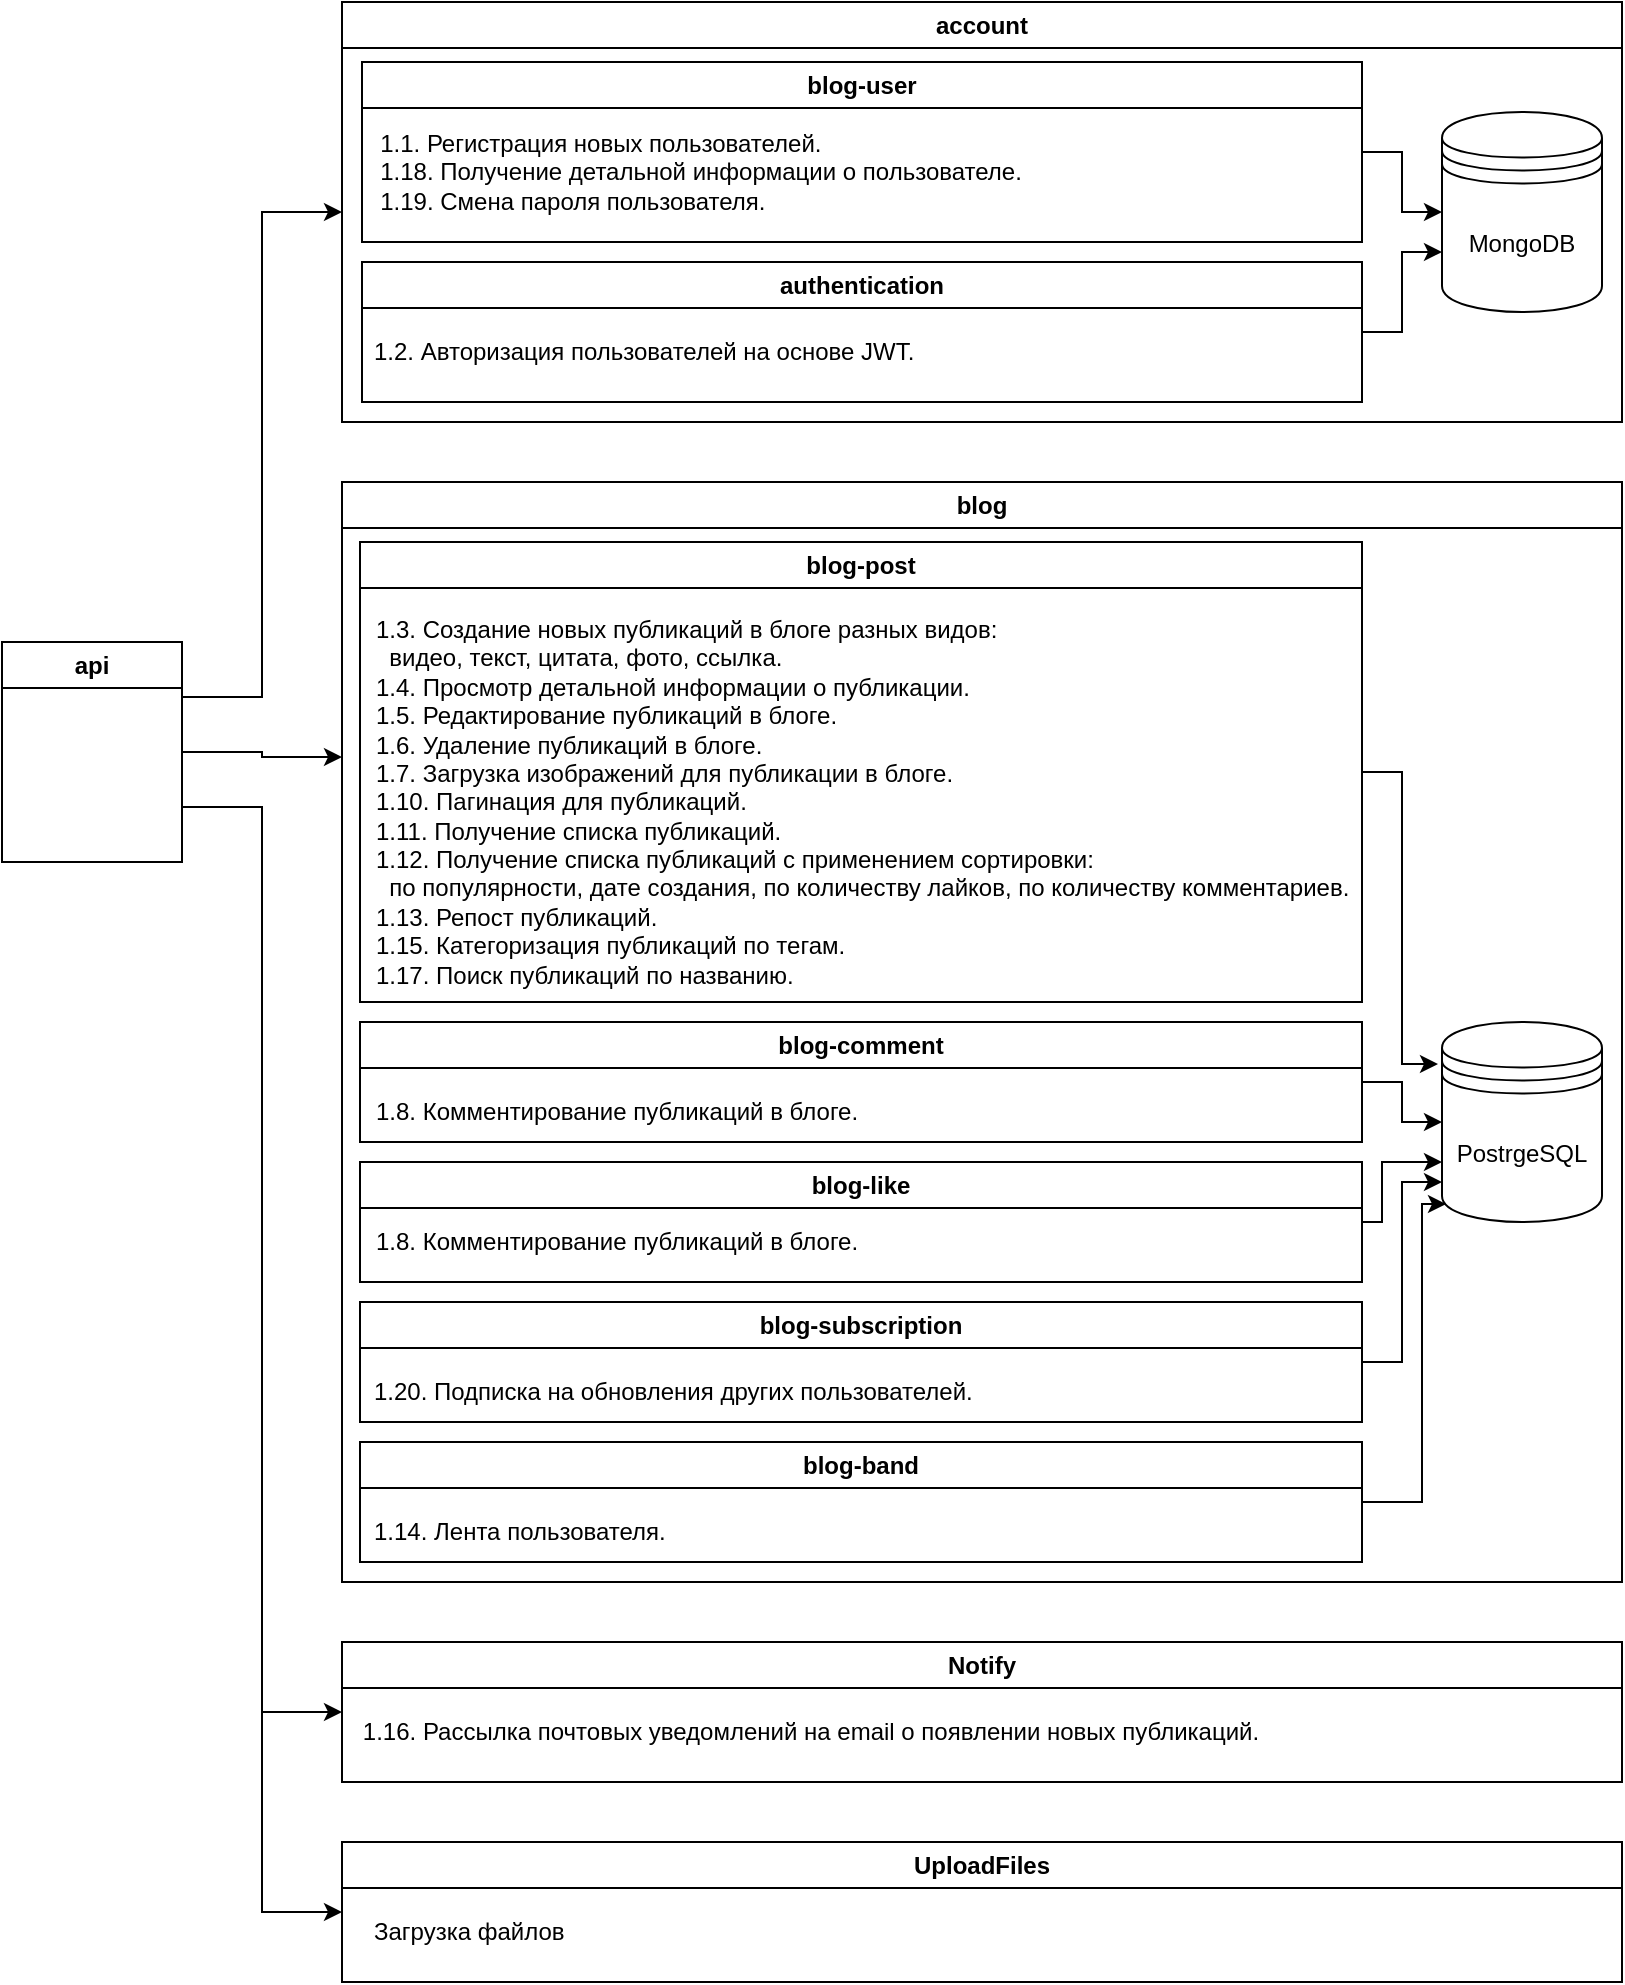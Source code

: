 <mxfile version="25.0.3">
  <diagram name="Страница — 1" id="c0rmzO42i5S5-6AuYbNh">
    <mxGraphModel dx="1434" dy="892" grid="1" gridSize="10" guides="1" tooltips="1" connect="1" arrows="1" fold="1" page="1" pageScale="1" pageWidth="827" pageHeight="1169" math="0" shadow="0">
      <root>
        <mxCell id="0" />
        <mxCell id="1" parent="0" />
        <mxCell id="Nwkl9uQ9HmGx1w59XUbe-10" value="blog" style="swimlane;whiteSpace=wrap;html=1;align=center;fontSize=12;" parent="1" vertex="1">
          <mxGeometry x="180" y="250" width="640" height="550" as="geometry" />
        </mxCell>
        <mxCell id="Nwkl9uQ9HmGx1w59XUbe-9" value="PostrgeSQL" style="shape=datastore;whiteSpace=wrap;html=1;fontSize=12;" parent="Nwkl9uQ9HmGx1w59XUbe-10" vertex="1">
          <mxGeometry x="550" y="270" width="80" height="100" as="geometry" />
        </mxCell>
        <mxCell id="Nwkl9uQ9HmGx1w59XUbe-23" style="edgeStyle=orthogonalEdgeStyle;rounded=0;orthogonalLoop=1;jettySize=auto;html=1;exitX=1;exitY=0.5;exitDx=0;exitDy=0;entryX=-0.025;entryY=0.21;entryDx=0;entryDy=0;fontSize=12;entryPerimeter=0;" parent="Nwkl9uQ9HmGx1w59XUbe-10" source="Nwkl9uQ9HmGx1w59XUbe-32" target="Nwkl9uQ9HmGx1w59XUbe-9" edge="1">
          <mxGeometry relative="1" as="geometry">
            <mxPoint x="240" y="60" as="sourcePoint" />
            <Array as="points">
              <mxPoint x="530" y="145" />
              <mxPoint x="530" y="291" />
            </Array>
          </mxGeometry>
        </mxCell>
        <mxCell id="Nwkl9uQ9HmGx1w59XUbe-32" value="blog-post" style="swimlane;whiteSpace=wrap;html=1;align=center;fontSize=12;" parent="Nwkl9uQ9HmGx1w59XUbe-10" vertex="1">
          <mxGeometry x="9" y="30" width="501" height="230" as="geometry" />
        </mxCell>
        <mxCell id="Nwkl9uQ9HmGx1w59XUbe-33" value="&lt;div&gt;&lt;font&gt;1.3. Создание новых публикаций в блоге разных видов:&lt;/font&gt;&lt;/div&gt;&lt;div&gt;&lt;font&gt;&amp;nbsp; видео, текст, цитата, фото, ссылка.&lt;/font&gt;&lt;/div&gt;&lt;div&gt;&lt;font&gt;1.4. Просмотр детальной информации о публикации.&lt;/font&gt;&lt;/div&gt;&lt;div&gt;&lt;font&gt;1.5. Редактирование публикаций в блоге.&lt;/font&gt;&lt;/div&gt;&lt;div&gt;&lt;font&gt;1.6. Удаление публикаций в блоге.&lt;/font&gt;&lt;/div&gt;&lt;div&gt;&lt;font&gt;1.7. Загрузка изображений для публикации в блоге.&lt;/font&gt;&lt;/div&gt;&lt;div&gt;&lt;font&gt;1.10. Пагинация для публикаций.&lt;/font&gt;&lt;/div&gt;&lt;div&gt;&lt;font&gt;1.11. Получение списка публикаций.&lt;/font&gt;&lt;/div&gt;&lt;div&gt;&lt;font&gt;1.12. Получение списка публикаций с применением сортировки:&lt;/font&gt;&lt;/div&gt;&lt;div&gt;&lt;font&gt;&amp;nbsp; по популярности, дате создания, по количеству лайков, по количеству комментариев.&lt;/font&gt;&lt;/div&gt;&lt;div&gt;&lt;font&gt;1.13. Репост публикаций.&lt;/font&gt;&lt;/div&gt;&lt;div&gt;&lt;font&gt;1.15. Категоризация публикаций по тегам.&lt;/font&gt;&lt;/div&gt;&lt;div&gt;&lt;font&gt;1.17. Поиск публикаций по названию.&lt;/font&gt;&lt;/div&gt;" style="text;html=1;align=left;verticalAlign=middle;resizable=0;points=[];autosize=1;strokeColor=none;fillColor=none;fontSize=12;" parent="Nwkl9uQ9HmGx1w59XUbe-32" vertex="1">
          <mxGeometry x="5.5" y="30" width="510" height="200" as="geometry" />
        </mxCell>
        <mxCell id="Nwkl9uQ9HmGx1w59XUbe-36" style="edgeStyle=orthogonalEdgeStyle;rounded=0;orthogonalLoop=1;jettySize=auto;html=1;exitX=1;exitY=0.5;exitDx=0;exitDy=0;entryX=0;entryY=0.5;entryDx=0;entryDy=0;fontSize=12;" parent="Nwkl9uQ9HmGx1w59XUbe-10" source="Nwkl9uQ9HmGx1w59XUbe-34" target="Nwkl9uQ9HmGx1w59XUbe-9" edge="1">
          <mxGeometry relative="1" as="geometry" />
        </mxCell>
        <mxCell id="Nwkl9uQ9HmGx1w59XUbe-34" value="blog-comment" style="swimlane;whiteSpace=wrap;html=1;align=center;fontSize=12;" parent="Nwkl9uQ9HmGx1w59XUbe-10" vertex="1">
          <mxGeometry x="9" y="270" width="501" height="60" as="geometry" />
        </mxCell>
        <mxCell id="Nwkl9uQ9HmGx1w59XUbe-35" value="&lt;font&gt;1.8. Комментирование публикаций в блоге.&lt;/font&gt;" style="text;html=1;align=left;verticalAlign=middle;resizable=0;points=[];autosize=1;strokeColor=none;fillColor=none;fontSize=12;" parent="Nwkl9uQ9HmGx1w59XUbe-34" vertex="1">
          <mxGeometry x="5.5" y="30" width="260" height="30" as="geometry" />
        </mxCell>
        <mxCell id="npuQDooYC6DNPjJwUwXn-1" style="edgeStyle=orthogonalEdgeStyle;rounded=0;orthogonalLoop=1;jettySize=auto;html=1;exitX=1;exitY=0.5;exitDx=0;exitDy=0;entryX=0;entryY=0.7;entryDx=0;entryDy=0;" edge="1" parent="Nwkl9uQ9HmGx1w59XUbe-10" source="Nwkl9uQ9HmGx1w59XUbe-37" target="Nwkl9uQ9HmGx1w59XUbe-9">
          <mxGeometry relative="1" as="geometry">
            <Array as="points">
              <mxPoint x="520" y="370" />
              <mxPoint x="520" y="340" />
            </Array>
          </mxGeometry>
        </mxCell>
        <mxCell id="Nwkl9uQ9HmGx1w59XUbe-37" value="blog-like" style="swimlane;whiteSpace=wrap;html=1;align=center;fontSize=12;" parent="Nwkl9uQ9HmGx1w59XUbe-10" vertex="1">
          <mxGeometry x="9" y="340" width="501" height="60" as="geometry" />
        </mxCell>
        <mxCell id="Nwkl9uQ9HmGx1w59XUbe-38" value="&lt;font&gt;1.8. Комментирование публикаций в блоге.&lt;/font&gt;" style="text;html=1;align=left;verticalAlign=middle;resizable=0;points=[];autosize=1;strokeColor=none;fillColor=none;fontSize=12;" parent="Nwkl9uQ9HmGx1w59XUbe-37" vertex="1">
          <mxGeometry x="5.5" y="25" width="260" height="30" as="geometry" />
        </mxCell>
        <mxCell id="Nwkl9uQ9HmGx1w59XUbe-39" value="blog-subscription" style="swimlane;whiteSpace=wrap;html=1;align=center;fontSize=12;" parent="Nwkl9uQ9HmGx1w59XUbe-10" vertex="1">
          <mxGeometry x="9" y="410" width="501" height="60" as="geometry" />
        </mxCell>
        <mxCell id="Nwkl9uQ9HmGx1w59XUbe-40" value="&lt;font&gt;1.20. Подписка на обновления других пользователей.&lt;/font&gt;" style="text;html=1;align=left;verticalAlign=middle;resizable=0;points=[];autosize=1;strokeColor=none;fillColor=none;fontSize=12;" parent="Nwkl9uQ9HmGx1w59XUbe-39" vertex="1">
          <mxGeometry x="5" y="30" width="320" height="30" as="geometry" />
        </mxCell>
        <mxCell id="npuQDooYC6DNPjJwUwXn-3" style="edgeStyle=orthogonalEdgeStyle;rounded=0;orthogonalLoop=1;jettySize=auto;html=1;exitX=1;exitY=0.5;exitDx=0;exitDy=0;entryX=0.025;entryY=0.91;entryDx=0;entryDy=0;entryPerimeter=0;" edge="1" parent="Nwkl9uQ9HmGx1w59XUbe-10" source="Nwkl9uQ9HmGx1w59XUbe-46" target="Nwkl9uQ9HmGx1w59XUbe-9">
          <mxGeometry relative="1" as="geometry">
            <mxPoint x="520" y="360" as="targetPoint" />
            <Array as="points">
              <mxPoint x="540" y="510" />
              <mxPoint x="540" y="361" />
            </Array>
          </mxGeometry>
        </mxCell>
        <mxCell id="Nwkl9uQ9HmGx1w59XUbe-46" value="blog-band" style="swimlane;whiteSpace=wrap;html=1;align=center;fontSize=12;" parent="Nwkl9uQ9HmGx1w59XUbe-10" vertex="1">
          <mxGeometry x="9" y="480" width="501" height="60" as="geometry" />
        </mxCell>
        <mxCell id="Nwkl9uQ9HmGx1w59XUbe-47" value="&lt;font&gt;1.14. Лента пользователя.&lt;/font&gt;" style="text;html=1;align=left;verticalAlign=middle;resizable=0;points=[];autosize=1;strokeColor=none;fillColor=none;fontSize=12;" parent="Nwkl9uQ9HmGx1w59XUbe-46" vertex="1">
          <mxGeometry x="5" y="30" width="170" height="30" as="geometry" />
        </mxCell>
        <mxCell id="npuQDooYC6DNPjJwUwXn-2" style="edgeStyle=orthogonalEdgeStyle;rounded=0;orthogonalLoop=1;jettySize=auto;html=1;exitX=1;exitY=0.5;exitDx=0;exitDy=0;entryX=0;entryY=0.8;entryDx=0;entryDy=0;entryPerimeter=0;" edge="1" parent="Nwkl9uQ9HmGx1w59XUbe-10" source="Nwkl9uQ9HmGx1w59XUbe-39" target="Nwkl9uQ9HmGx1w59XUbe-9">
          <mxGeometry relative="1" as="geometry">
            <Array as="points">
              <mxPoint x="530" y="440" />
              <mxPoint x="530" y="350" />
            </Array>
          </mxGeometry>
        </mxCell>
        <mxCell id="Nwkl9uQ9HmGx1w59XUbe-11" value="account" style="swimlane;whiteSpace=wrap;html=1;align=center;fontSize=12;" parent="1" vertex="1">
          <mxGeometry x="180" y="10" width="640" height="210" as="geometry" />
        </mxCell>
        <mxCell id="Nwkl9uQ9HmGx1w59XUbe-8" value="MongoDB" style="shape=datastore;whiteSpace=wrap;html=1;fontSize=12;" parent="Nwkl9uQ9HmGx1w59XUbe-11" vertex="1">
          <mxGeometry x="550" y="55" width="80" height="100" as="geometry" />
        </mxCell>
        <mxCell id="Nwkl9uQ9HmGx1w59XUbe-22" style="edgeStyle=orthogonalEdgeStyle;rounded=0;orthogonalLoop=1;jettySize=auto;html=1;exitX=1;exitY=0.5;exitDx=0;exitDy=0;entryX=0;entryY=0.5;entryDx=0;entryDy=0;fontSize=12;" parent="Nwkl9uQ9HmGx1w59XUbe-11" source="Nwkl9uQ9HmGx1w59XUbe-21" target="Nwkl9uQ9HmGx1w59XUbe-8" edge="1">
          <mxGeometry relative="1" as="geometry" />
        </mxCell>
        <mxCell id="Nwkl9uQ9HmGx1w59XUbe-21" value="blog-user" style="swimlane;whiteSpace=wrap;html=1;align=center;fontSize=12;" parent="Nwkl9uQ9HmGx1w59XUbe-11" vertex="1">
          <mxGeometry x="10" y="30" width="500" height="90" as="geometry" />
        </mxCell>
        <mxCell id="Nwkl9uQ9HmGx1w59XUbe-26" value="&lt;div style=&quot;text-align: left;&quot;&gt;&lt;font&gt;1.1. Регистрация новых пользователей.&lt;/font&gt;&lt;/div&gt;&lt;div&gt;&lt;font&gt;1.18. Получение детальной информации о пользователе.&lt;/font&gt;&lt;/div&gt;&lt;div style=&quot;text-align: left;&quot;&gt;&lt;font&gt;1.19. Смена пароля пользователя.&lt;/font&gt;&lt;/div&gt;" style="text;html=1;align=center;verticalAlign=middle;resizable=0;points=[];autosize=1;strokeColor=none;fillColor=none;fontSize=12;" parent="Nwkl9uQ9HmGx1w59XUbe-21" vertex="1">
          <mxGeometry x="-1" y="25" width="340" height="60" as="geometry" />
        </mxCell>
        <mxCell id="Nwkl9uQ9HmGx1w59XUbe-28" style="edgeStyle=orthogonalEdgeStyle;rounded=0;orthogonalLoop=1;jettySize=auto;html=1;entryX=0;entryY=0.7;entryDx=0;entryDy=0;fontSize=12;" parent="Nwkl9uQ9HmGx1w59XUbe-11" source="Nwkl9uQ9HmGx1w59XUbe-25" target="Nwkl9uQ9HmGx1w59XUbe-8" edge="1">
          <mxGeometry relative="1" as="geometry" />
        </mxCell>
        <mxCell id="Nwkl9uQ9HmGx1w59XUbe-25" value="authentication" style="swimlane;whiteSpace=wrap;html=1;align=center;fontSize=12;startSize=23;" parent="Nwkl9uQ9HmGx1w59XUbe-11" vertex="1">
          <mxGeometry x="10" y="130" width="500" height="70" as="geometry" />
        </mxCell>
        <mxCell id="Nwkl9uQ9HmGx1w59XUbe-27" value="&lt;font&gt;1.2. Авторизация пользователей на основе JWT.&lt;/font&gt;" style="text;html=1;align=left;verticalAlign=middle;resizable=0;points=[];autosize=1;strokeColor=none;fillColor=none;fontSize=12;" parent="Nwkl9uQ9HmGx1w59XUbe-25" vertex="1">
          <mxGeometry x="4" y="30" width="290" height="30" as="geometry" />
        </mxCell>
        <mxCell id="Nwkl9uQ9HmGx1w59XUbe-13" value="Notify" style="swimlane;whiteSpace=wrap;html=1;align=center;fontSize=12;" parent="1" vertex="1">
          <mxGeometry x="180" y="830" width="640" height="70" as="geometry" />
        </mxCell>
        <mxCell id="Nwkl9uQ9HmGx1w59XUbe-45" value="1.16. Рассылка почтовых уведомлений на email о появлении новых публикаций." style="text;html=1;align=center;verticalAlign=middle;resizable=0;points=[];autosize=1;strokeColor=none;fillColor=none;" parent="Nwkl9uQ9HmGx1w59XUbe-13" vertex="1">
          <mxGeometry x="-1" y="30" width="470" height="30" as="geometry" />
        </mxCell>
        <mxCell id="Nwkl9uQ9HmGx1w59XUbe-14" value="UploadFiles" style="swimlane;whiteSpace=wrap;html=1;align=center;fontSize=12;" parent="1" vertex="1">
          <mxGeometry x="180" y="930" width="640" height="70" as="geometry" />
        </mxCell>
        <mxCell id="Nwkl9uQ9HmGx1w59XUbe-49" value="Загрузка файлов" style="text;html=1;align=left;verticalAlign=middle;resizable=0;points=[];autosize=1;strokeColor=none;fillColor=none;" parent="Nwkl9uQ9HmGx1w59XUbe-14" vertex="1">
          <mxGeometry x="14" y="30" width="120" height="30" as="geometry" />
        </mxCell>
        <mxCell id="Nwkl9uQ9HmGx1w59XUbe-16" style="edgeStyle=orthogonalEdgeStyle;rounded=0;orthogonalLoop=1;jettySize=auto;html=1;exitX=1;exitY=0.25;exitDx=0;exitDy=0;entryX=0;entryY=0.5;entryDx=0;entryDy=0;fontSize=12;" parent="1" source="Nwkl9uQ9HmGx1w59XUbe-15" target="Nwkl9uQ9HmGx1w59XUbe-11" edge="1">
          <mxGeometry relative="1" as="geometry" />
        </mxCell>
        <mxCell id="Nwkl9uQ9HmGx1w59XUbe-19" style="edgeStyle=orthogonalEdgeStyle;rounded=0;orthogonalLoop=1;jettySize=auto;html=1;exitX=1;exitY=0.75;exitDx=0;exitDy=0;entryX=0;entryY=0.5;entryDx=0;entryDy=0;fontSize=12;" parent="1" source="Nwkl9uQ9HmGx1w59XUbe-15" target="Nwkl9uQ9HmGx1w59XUbe-13" edge="1">
          <mxGeometry relative="1" as="geometry" />
        </mxCell>
        <mxCell id="Nwkl9uQ9HmGx1w59XUbe-20" style="edgeStyle=orthogonalEdgeStyle;rounded=0;orthogonalLoop=1;jettySize=auto;html=1;exitX=1;exitY=0.75;exitDx=0;exitDy=0;entryX=0;entryY=0.5;entryDx=0;entryDy=0;fontSize=12;" parent="1" source="Nwkl9uQ9HmGx1w59XUbe-15" target="Nwkl9uQ9HmGx1w59XUbe-14" edge="1">
          <mxGeometry relative="1" as="geometry" />
        </mxCell>
        <mxCell id="Nwkl9uQ9HmGx1w59XUbe-44" style="edgeStyle=orthogonalEdgeStyle;rounded=0;orthogonalLoop=1;jettySize=auto;html=1;exitX=1;exitY=0.5;exitDx=0;exitDy=0;entryX=0;entryY=0.25;entryDx=0;entryDy=0;" parent="1" source="Nwkl9uQ9HmGx1w59XUbe-15" target="Nwkl9uQ9HmGx1w59XUbe-10" edge="1">
          <mxGeometry relative="1" as="geometry" />
        </mxCell>
        <mxCell id="Nwkl9uQ9HmGx1w59XUbe-15" value="api" style="swimlane;whiteSpace=wrap;html=1;align=center;fontSize=12;" parent="1" vertex="1">
          <mxGeometry x="10" y="330" width="90" height="110" as="geometry" />
        </mxCell>
      </root>
    </mxGraphModel>
  </diagram>
</mxfile>
